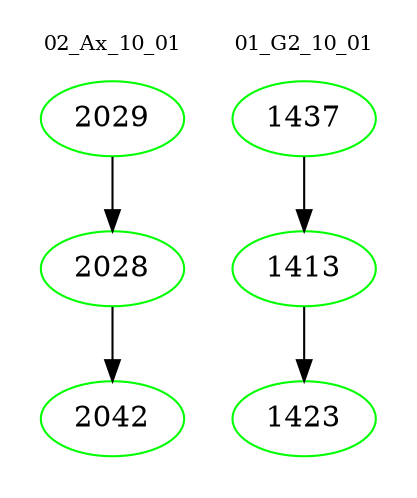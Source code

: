 digraph{
subgraph cluster_0 {
color = white
label = "02_Ax_10_01";
fontsize=10;
T0_2029 [label="2029", color="green"]
T0_2029 -> T0_2028 [color="black"]
T0_2028 [label="2028", color="green"]
T0_2028 -> T0_2042 [color="black"]
T0_2042 [label="2042", color="green"]
}
subgraph cluster_1 {
color = white
label = "01_G2_10_01";
fontsize=10;
T1_1437 [label="1437", color="green"]
T1_1437 -> T1_1413 [color="black"]
T1_1413 [label="1413", color="green"]
T1_1413 -> T1_1423 [color="black"]
T1_1423 [label="1423", color="green"]
}
}
